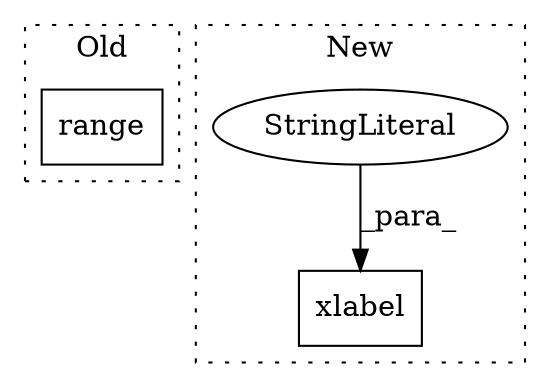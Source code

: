 digraph G {
subgraph cluster0 {
1 [label="range" a="32" s="1672,1681" l="6,1" shape="box"];
label = "Old";
style="dotted";
}
subgraph cluster1 {
2 [label="xlabel" a="32" s="1913,1935" l="7,1" shape="box"];
3 [label="StringLiteral" a="45" s="1920" l="15" shape="ellipse"];
label = "New";
style="dotted";
}
3 -> 2 [label="_para_"];
}